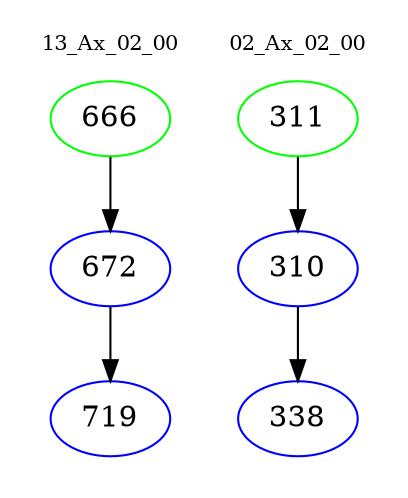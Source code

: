 digraph{
subgraph cluster_0 {
color = white
label = "13_Ax_02_00";
fontsize=10;
T0_666 [label="666", color="green"]
T0_666 -> T0_672 [color="black"]
T0_672 [label="672", color="blue"]
T0_672 -> T0_719 [color="black"]
T0_719 [label="719", color="blue"]
}
subgraph cluster_1 {
color = white
label = "02_Ax_02_00";
fontsize=10;
T1_311 [label="311", color="green"]
T1_311 -> T1_310 [color="black"]
T1_310 [label="310", color="blue"]
T1_310 -> T1_338 [color="black"]
T1_338 [label="338", color="blue"]
}
}
